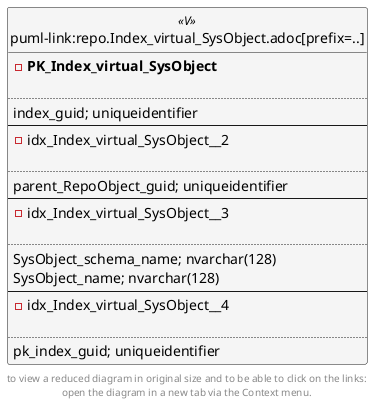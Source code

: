 @startuml
left to right direction
'top to bottom direction
hide circle
'avoide "." issues:
set namespaceSeparator none


skinparam class {
  BackgroundColor White
  BackgroundColor<<FN>> Yellow
  BackgroundColor<<FS>> Yellow
  BackgroundColor<<FT>> LightGray
  BackgroundColor<<IF>> Yellow
  BackgroundColor<<IS>> Yellow
  BackgroundColor<<P>> Aqua
  BackgroundColor<<PC>> Aqua
  BackgroundColor<<SN>> Yellow
  BackgroundColor<<SO>> SlateBlue
  BackgroundColor<<TF>> LightGray
  BackgroundColor<<TR>> Tomato
  BackgroundColor<<U>> White
  BackgroundColor<<V>> WhiteSmoke
  BackgroundColor<<X>> Aqua
}


entity "puml-link:repo.Index_virtual_SysObject.adoc[prefix=..]" as repo.Index_virtual_SysObject << V >> {
- **PK_Index_virtual_SysObject**

..
index_guid; uniqueidentifier
--
- idx_Index_virtual_SysObject__2

..
parent_RepoObject_guid; uniqueidentifier
--
- idx_Index_virtual_SysObject__3

..
SysObject_schema_name; nvarchar(128)
SysObject_name; nvarchar(128)
--
- idx_Index_virtual_SysObject__4

..
pk_index_guid; uniqueidentifier
}


footer
to view a reduced diagram in original size and to be able to click on the links:
open the diagram in a new tab via the Context menu.
end footer

@enduml

